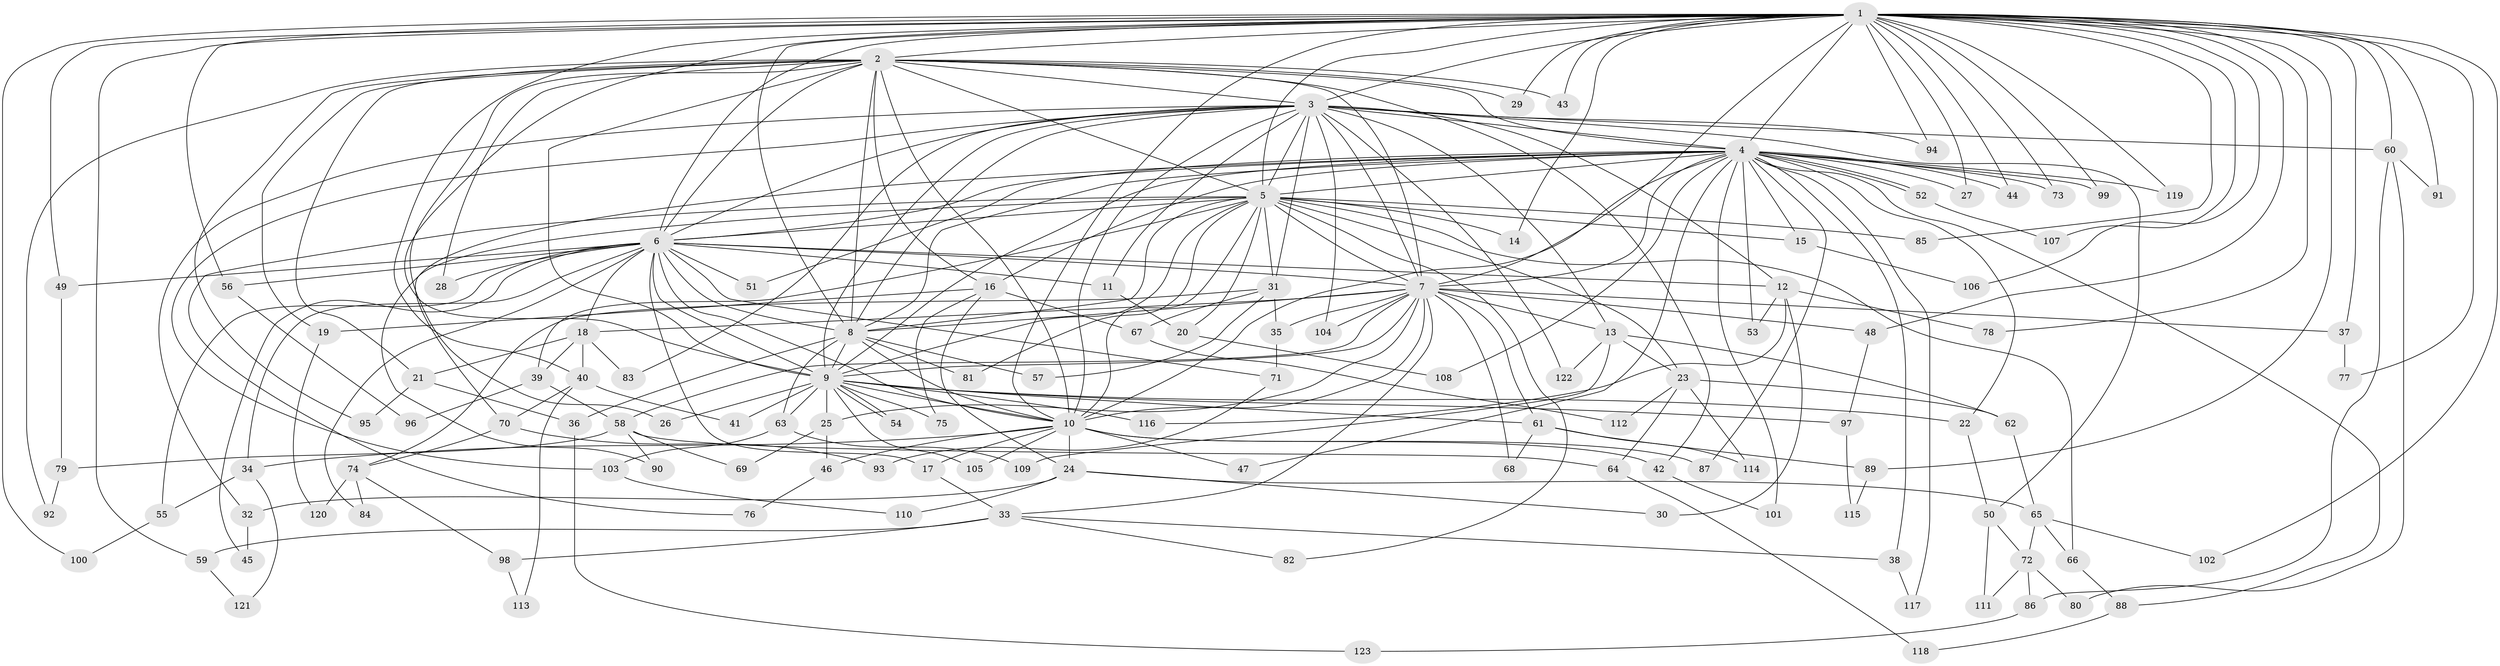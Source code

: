 // coarse degree distribution, {11: 0.02040816326530612, 16: 0.02040816326530612, 2: 0.5306122448979592, 1: 0.20408163265306123, 3: 0.12244897959183673, 7: 0.02040816326530612, 4: 0.02040816326530612, 21: 0.02040816326530612, 36: 0.02040816326530612, 9: 0.02040816326530612}
// Generated by graph-tools (version 1.1) at 2025/49/03/04/25 21:49:54]
// undirected, 123 vertices, 271 edges
graph export_dot {
graph [start="1"]
  node [color=gray90,style=filled];
  1;
  2;
  3;
  4;
  5;
  6;
  7;
  8;
  9;
  10;
  11;
  12;
  13;
  14;
  15;
  16;
  17;
  18;
  19;
  20;
  21;
  22;
  23;
  24;
  25;
  26;
  27;
  28;
  29;
  30;
  31;
  32;
  33;
  34;
  35;
  36;
  37;
  38;
  39;
  40;
  41;
  42;
  43;
  44;
  45;
  46;
  47;
  48;
  49;
  50;
  51;
  52;
  53;
  54;
  55;
  56;
  57;
  58;
  59;
  60;
  61;
  62;
  63;
  64;
  65;
  66;
  67;
  68;
  69;
  70;
  71;
  72;
  73;
  74;
  75;
  76;
  77;
  78;
  79;
  80;
  81;
  82;
  83;
  84;
  85;
  86;
  87;
  88;
  89;
  90;
  91;
  92;
  93;
  94;
  95;
  96;
  97;
  98;
  99;
  100;
  101;
  102;
  103;
  104;
  105;
  106;
  107;
  108;
  109;
  110;
  111;
  112;
  113;
  114;
  115;
  116;
  117;
  118;
  119;
  120;
  121;
  122;
  123;
  1 -- 2;
  1 -- 3;
  1 -- 4;
  1 -- 5;
  1 -- 6;
  1 -- 7;
  1 -- 8;
  1 -- 9;
  1 -- 10;
  1 -- 14;
  1 -- 27;
  1 -- 29;
  1 -- 37;
  1 -- 40;
  1 -- 43;
  1 -- 44;
  1 -- 48;
  1 -- 49;
  1 -- 56;
  1 -- 59;
  1 -- 60;
  1 -- 73;
  1 -- 77;
  1 -- 78;
  1 -- 85;
  1 -- 89;
  1 -- 91;
  1 -- 94;
  1 -- 99;
  1 -- 100;
  1 -- 102;
  1 -- 106;
  1 -- 107;
  1 -- 119;
  2 -- 3;
  2 -- 4;
  2 -- 5;
  2 -- 6;
  2 -- 7;
  2 -- 8;
  2 -- 9;
  2 -- 10;
  2 -- 16;
  2 -- 19;
  2 -- 21;
  2 -- 26;
  2 -- 28;
  2 -- 29;
  2 -- 42;
  2 -- 43;
  2 -- 92;
  2 -- 95;
  3 -- 4;
  3 -- 5;
  3 -- 6;
  3 -- 7;
  3 -- 8;
  3 -- 9;
  3 -- 10;
  3 -- 11;
  3 -- 12;
  3 -- 13;
  3 -- 31;
  3 -- 32;
  3 -- 50;
  3 -- 60;
  3 -- 83;
  3 -- 94;
  3 -- 103;
  3 -- 104;
  3 -- 122;
  4 -- 5;
  4 -- 6;
  4 -- 7;
  4 -- 8;
  4 -- 9;
  4 -- 10;
  4 -- 15;
  4 -- 16;
  4 -- 22;
  4 -- 27;
  4 -- 38;
  4 -- 44;
  4 -- 47;
  4 -- 51;
  4 -- 52;
  4 -- 52;
  4 -- 53;
  4 -- 70;
  4 -- 73;
  4 -- 87;
  4 -- 88;
  4 -- 99;
  4 -- 101;
  4 -- 108;
  4 -- 117;
  4 -- 119;
  5 -- 6;
  5 -- 7;
  5 -- 8;
  5 -- 9;
  5 -- 10;
  5 -- 14;
  5 -- 15;
  5 -- 20;
  5 -- 23;
  5 -- 31;
  5 -- 39;
  5 -- 66;
  5 -- 76;
  5 -- 81;
  5 -- 82;
  5 -- 85;
  5 -- 90;
  6 -- 7;
  6 -- 8;
  6 -- 9;
  6 -- 10;
  6 -- 11;
  6 -- 12;
  6 -- 17;
  6 -- 18;
  6 -- 28;
  6 -- 34;
  6 -- 45;
  6 -- 49;
  6 -- 51;
  6 -- 55;
  6 -- 56;
  6 -- 71;
  6 -- 84;
  7 -- 8;
  7 -- 9;
  7 -- 10;
  7 -- 13;
  7 -- 18;
  7 -- 25;
  7 -- 33;
  7 -- 35;
  7 -- 37;
  7 -- 48;
  7 -- 58;
  7 -- 61;
  7 -- 68;
  7 -- 104;
  8 -- 9;
  8 -- 10;
  8 -- 36;
  8 -- 57;
  8 -- 63;
  8 -- 81;
  9 -- 10;
  9 -- 22;
  9 -- 25;
  9 -- 26;
  9 -- 41;
  9 -- 54;
  9 -- 54;
  9 -- 61;
  9 -- 63;
  9 -- 75;
  9 -- 97;
  9 -- 105;
  9 -- 116;
  10 -- 17;
  10 -- 24;
  10 -- 34;
  10 -- 42;
  10 -- 46;
  10 -- 47;
  10 -- 87;
  10 -- 105;
  11 -- 20;
  12 -- 30;
  12 -- 53;
  12 -- 78;
  12 -- 116;
  13 -- 23;
  13 -- 62;
  13 -- 109;
  13 -- 122;
  15 -- 106;
  16 -- 19;
  16 -- 24;
  16 -- 67;
  16 -- 75;
  17 -- 33;
  18 -- 21;
  18 -- 39;
  18 -- 40;
  18 -- 83;
  19 -- 120;
  20 -- 108;
  21 -- 36;
  21 -- 95;
  22 -- 50;
  23 -- 62;
  23 -- 64;
  23 -- 112;
  23 -- 114;
  24 -- 30;
  24 -- 32;
  24 -- 65;
  24 -- 110;
  25 -- 46;
  25 -- 69;
  31 -- 35;
  31 -- 57;
  31 -- 67;
  31 -- 74;
  32 -- 45;
  33 -- 38;
  33 -- 59;
  33 -- 82;
  33 -- 98;
  34 -- 55;
  34 -- 121;
  35 -- 71;
  36 -- 123;
  37 -- 77;
  38 -- 117;
  39 -- 58;
  39 -- 96;
  40 -- 41;
  40 -- 70;
  40 -- 113;
  42 -- 101;
  46 -- 76;
  48 -- 97;
  49 -- 79;
  50 -- 72;
  50 -- 111;
  52 -- 107;
  55 -- 100;
  56 -- 96;
  58 -- 64;
  58 -- 69;
  58 -- 79;
  58 -- 90;
  59 -- 121;
  60 -- 80;
  60 -- 86;
  60 -- 91;
  61 -- 68;
  61 -- 89;
  61 -- 114;
  62 -- 65;
  63 -- 103;
  63 -- 109;
  64 -- 118;
  65 -- 66;
  65 -- 72;
  65 -- 102;
  66 -- 88;
  67 -- 112;
  70 -- 74;
  70 -- 93;
  71 -- 93;
  72 -- 80;
  72 -- 86;
  72 -- 111;
  74 -- 84;
  74 -- 98;
  74 -- 120;
  79 -- 92;
  86 -- 123;
  88 -- 118;
  89 -- 115;
  97 -- 115;
  98 -- 113;
  103 -- 110;
}
